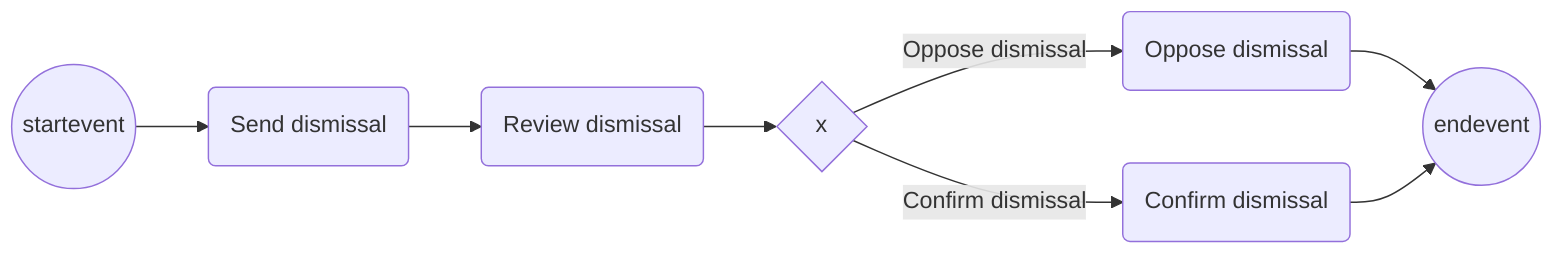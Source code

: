 graph LR
1:startevent:((startevent)) --> 2:task:(Send dismissal)
2:task:(Send dismissal) --> 3:task:(Review dismissal)
3:task:(Review dismissal) --> 4:exclusivegateway:{x}
4:exclusivegateway:{x} --> |Oppose dismissal|5:task:(Oppose dismissal)
4:exclusivegateway:{x} --> |Confirm dismissal|6:task:(Confirm dismissal)
5:task:(Oppose dismissal) --> 7:endevent:((endevent))
6:task:(Confirm dismissal) --> 7:endevent:((endevent))